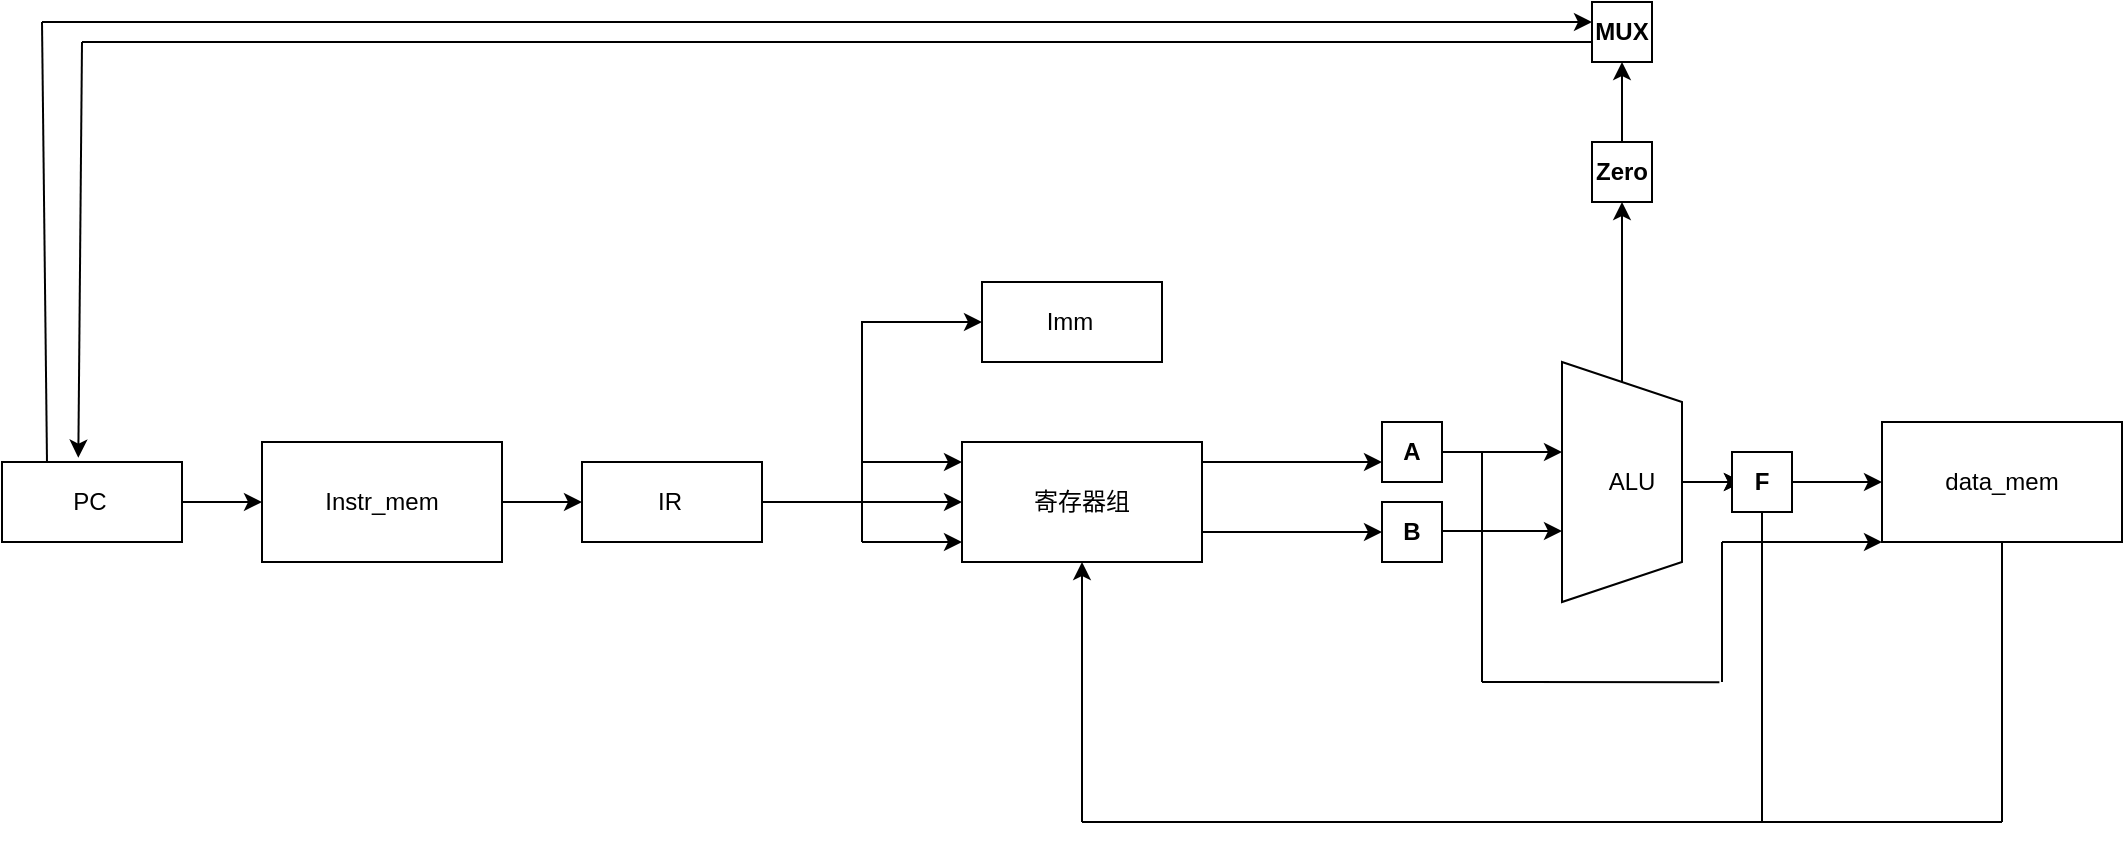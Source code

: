 <mxfile version="21.7.2" type="github">
  <diagram name="第 1 页" id="KUekpJdEbnG0SRrivHRT">
    <mxGraphModel dx="1218" dy="586" grid="1" gridSize="10" guides="1" tooltips="1" connect="1" arrows="1" fold="1" page="1" pageScale="1" pageWidth="827" pageHeight="1169" math="0" shadow="0">
      <root>
        <mxCell id="0" />
        <mxCell id="1" parent="0" />
        <mxCell id="A8PIRrbpSC_gx7RTVFYV-3" value="" style="group" vertex="1" connectable="0" parent="1">
          <mxGeometry x="20" y="300" width="90" height="40" as="geometry" />
        </mxCell>
        <mxCell id="A8PIRrbpSC_gx7RTVFYV-1" value="" style="rounded=0;whiteSpace=wrap;html=1;" vertex="1" parent="A8PIRrbpSC_gx7RTVFYV-3">
          <mxGeometry width="90" height="40" as="geometry" />
        </mxCell>
        <mxCell id="A8PIRrbpSC_gx7RTVFYV-2" value="PC" style="text;strokeColor=none;align=center;fillColor=none;html=1;verticalAlign=middle;whiteSpace=wrap;rounded=0;" vertex="1" parent="A8PIRrbpSC_gx7RTVFYV-3">
          <mxGeometry x="20" y="10" width="47.5" height="20" as="geometry" />
        </mxCell>
        <mxCell id="A8PIRrbpSC_gx7RTVFYV-6" value="" style="group" vertex="1" connectable="0" parent="1">
          <mxGeometry x="150" y="290" width="120" height="60" as="geometry" />
        </mxCell>
        <mxCell id="A8PIRrbpSC_gx7RTVFYV-4" value="" style="rounded=0;whiteSpace=wrap;html=1;" vertex="1" parent="A8PIRrbpSC_gx7RTVFYV-6">
          <mxGeometry width="120" height="60" as="geometry" />
        </mxCell>
        <mxCell id="A8PIRrbpSC_gx7RTVFYV-5" value="Instr_mem" style="text;strokeColor=none;align=center;fillColor=none;html=1;verticalAlign=middle;whiteSpace=wrap;rounded=0;" vertex="1" parent="A8PIRrbpSC_gx7RTVFYV-6">
          <mxGeometry x="30" y="15" width="60" height="30" as="geometry" />
        </mxCell>
        <mxCell id="A8PIRrbpSC_gx7RTVFYV-7" value="" style="endArrow=classic;html=1;rounded=0;entryX=0;entryY=0.5;entryDx=0;entryDy=0;" edge="1" parent="1" target="A8PIRrbpSC_gx7RTVFYV-4">
          <mxGeometry width="50" height="50" relative="1" as="geometry">
            <mxPoint x="110" y="320" as="sourcePoint" />
            <mxPoint x="160" y="270" as="targetPoint" />
          </mxGeometry>
        </mxCell>
        <mxCell id="A8PIRrbpSC_gx7RTVFYV-8" value="" style="group" vertex="1" connectable="0" parent="1">
          <mxGeometry x="310" y="300" width="90" height="40" as="geometry" />
        </mxCell>
        <mxCell id="A8PIRrbpSC_gx7RTVFYV-9" value="" style="rounded=0;whiteSpace=wrap;html=1;" vertex="1" parent="A8PIRrbpSC_gx7RTVFYV-8">
          <mxGeometry width="90" height="40" as="geometry" />
        </mxCell>
        <mxCell id="A8PIRrbpSC_gx7RTVFYV-10" value="IR" style="text;strokeColor=none;align=center;fillColor=none;html=1;verticalAlign=middle;whiteSpace=wrap;rounded=0;" vertex="1" parent="A8PIRrbpSC_gx7RTVFYV-8">
          <mxGeometry x="20" y="10" width="47.5" height="20" as="geometry" />
        </mxCell>
        <mxCell id="A8PIRrbpSC_gx7RTVFYV-12" value="" style="endArrow=classic;html=1;rounded=0;entryX=0;entryY=0.5;entryDx=0;entryDy=0;exitX=1;exitY=0.5;exitDx=0;exitDy=0;" edge="1" parent="1" source="A8PIRrbpSC_gx7RTVFYV-4" target="A8PIRrbpSC_gx7RTVFYV-9">
          <mxGeometry width="50" height="50" relative="1" as="geometry">
            <mxPoint x="130" y="340" as="sourcePoint" />
            <mxPoint x="170" y="340" as="targetPoint" />
          </mxGeometry>
        </mxCell>
        <mxCell id="A8PIRrbpSC_gx7RTVFYV-15" value="" style="group" vertex="1" connectable="0" parent="1">
          <mxGeometry x="500" y="290" width="120" height="60" as="geometry" />
        </mxCell>
        <mxCell id="A8PIRrbpSC_gx7RTVFYV-13" value="" style="rounded=0;whiteSpace=wrap;html=1;" vertex="1" parent="A8PIRrbpSC_gx7RTVFYV-15">
          <mxGeometry width="120" height="60" as="geometry" />
        </mxCell>
        <mxCell id="A8PIRrbpSC_gx7RTVFYV-14" value="寄存器组" style="text;strokeColor=none;align=center;fillColor=none;html=1;verticalAlign=middle;whiteSpace=wrap;rounded=0;" vertex="1" parent="A8PIRrbpSC_gx7RTVFYV-15">
          <mxGeometry x="30" y="15" width="60" height="30" as="geometry" />
        </mxCell>
        <mxCell id="A8PIRrbpSC_gx7RTVFYV-16" value="" style="endArrow=classic;html=1;rounded=0;entryX=0;entryY=0.5;entryDx=0;entryDy=0;exitX=1;exitY=0.5;exitDx=0;exitDy=0;" edge="1" parent="1" source="A8PIRrbpSC_gx7RTVFYV-9" target="A8PIRrbpSC_gx7RTVFYV-13">
          <mxGeometry width="50" height="50" relative="1" as="geometry">
            <mxPoint x="280" y="330" as="sourcePoint" />
            <mxPoint x="320" y="330" as="targetPoint" />
          </mxGeometry>
        </mxCell>
        <mxCell id="A8PIRrbpSC_gx7RTVFYV-18" value="" style="group" vertex="1" connectable="0" parent="1">
          <mxGeometry x="510" y="210" width="90" height="40" as="geometry" />
        </mxCell>
        <mxCell id="A8PIRrbpSC_gx7RTVFYV-19" value="" style="rounded=0;whiteSpace=wrap;html=1;" vertex="1" parent="A8PIRrbpSC_gx7RTVFYV-18">
          <mxGeometry width="90" height="40" as="geometry" />
        </mxCell>
        <mxCell id="A8PIRrbpSC_gx7RTVFYV-20" value="Imm" style="text;strokeColor=none;align=center;fillColor=none;html=1;verticalAlign=middle;whiteSpace=wrap;rounded=0;" vertex="1" parent="A8PIRrbpSC_gx7RTVFYV-18">
          <mxGeometry x="20" y="10" width="47.5" height="20" as="geometry" />
        </mxCell>
        <mxCell id="A8PIRrbpSC_gx7RTVFYV-21" value="" style="endArrow=classic;html=1;rounded=0;entryX=0;entryY=0.5;entryDx=0;entryDy=0;" edge="1" parent="1" target="A8PIRrbpSC_gx7RTVFYV-19">
          <mxGeometry width="50" height="50" relative="1" as="geometry">
            <mxPoint x="450" y="340" as="sourcePoint" />
            <mxPoint x="510" y="330" as="targetPoint" />
            <Array as="points">
              <mxPoint x="450" y="230" />
            </Array>
          </mxGeometry>
        </mxCell>
        <mxCell id="A8PIRrbpSC_gx7RTVFYV-28" value="" style="endArrow=classic;html=1;rounded=0;exitX=1;exitY=0.167;exitDx=0;exitDy=0;exitPerimeter=0;" edge="1" parent="1" source="A8PIRrbpSC_gx7RTVFYV-13">
          <mxGeometry width="50" height="50" relative="1" as="geometry">
            <mxPoint x="670" y="420" as="sourcePoint" />
            <mxPoint x="710" y="300" as="targetPoint" />
          </mxGeometry>
        </mxCell>
        <mxCell id="A8PIRrbpSC_gx7RTVFYV-29" value="" style="endArrow=classic;html=1;rounded=0;entryX=0;entryY=0.5;entryDx=0;entryDy=0;exitX=1;exitY=0.75;exitDx=0;exitDy=0;" edge="1" parent="1" source="A8PIRrbpSC_gx7RTVFYV-13">
          <mxGeometry width="50" height="50" relative="1" as="geometry">
            <mxPoint x="620" y="330" as="sourcePoint" />
            <mxPoint x="710" y="335" as="targetPoint" />
          </mxGeometry>
        </mxCell>
        <mxCell id="A8PIRrbpSC_gx7RTVFYV-42" value="" style="group" vertex="1" connectable="0" parent="1">
          <mxGeometry x="695" y="280" width="60" height="30" as="geometry" />
        </mxCell>
        <mxCell id="A8PIRrbpSC_gx7RTVFYV-39" value="" style="whiteSpace=wrap;html=1;aspect=fixed;" vertex="1" parent="A8PIRrbpSC_gx7RTVFYV-42">
          <mxGeometry x="15" width="30" height="30" as="geometry" />
        </mxCell>
        <mxCell id="A8PIRrbpSC_gx7RTVFYV-40" value="A" style="text;strokeColor=none;align=center;fillColor=none;html=1;verticalAlign=middle;whiteSpace=wrap;rounded=0;fontStyle=1" vertex="1" parent="A8PIRrbpSC_gx7RTVFYV-42">
          <mxGeometry width="60" height="30" as="geometry" />
        </mxCell>
        <mxCell id="A8PIRrbpSC_gx7RTVFYV-43" value="" style="group" vertex="1" connectable="0" parent="1">
          <mxGeometry x="695" y="320" width="60" height="30" as="geometry" />
        </mxCell>
        <mxCell id="A8PIRrbpSC_gx7RTVFYV-44" value="" style="whiteSpace=wrap;html=1;aspect=fixed;" vertex="1" parent="A8PIRrbpSC_gx7RTVFYV-43">
          <mxGeometry x="15" width="30" height="30" as="geometry" />
        </mxCell>
        <mxCell id="A8PIRrbpSC_gx7RTVFYV-45" value="B" style="text;strokeColor=none;align=center;fillColor=none;html=1;verticalAlign=middle;whiteSpace=wrap;rounded=0;fontStyle=1" vertex="1" parent="A8PIRrbpSC_gx7RTVFYV-43">
          <mxGeometry width="60" height="30" as="geometry" />
        </mxCell>
        <mxCell id="A8PIRrbpSC_gx7RTVFYV-48" value="" style="group" vertex="1" connectable="0" parent="1">
          <mxGeometry x="800" y="250" width="65" height="120" as="geometry" />
        </mxCell>
        <mxCell id="A8PIRrbpSC_gx7RTVFYV-46" value="" style="shape=trapezoid;perimeter=trapezoidPerimeter;whiteSpace=wrap;html=1;fixedSize=1;rotation=90;" vertex="1" parent="A8PIRrbpSC_gx7RTVFYV-48">
          <mxGeometry x="-30" y="30" width="120" height="60" as="geometry" />
        </mxCell>
        <mxCell id="A8PIRrbpSC_gx7RTVFYV-57" style="edgeStyle=orthogonalEdgeStyle;rounded=0;orthogonalLoop=1;jettySize=auto;html=1;" edge="1" parent="A8PIRrbpSC_gx7RTVFYV-48" source="A8PIRrbpSC_gx7RTVFYV-47">
          <mxGeometry relative="1" as="geometry">
            <mxPoint x="90" y="60" as="targetPoint" />
          </mxGeometry>
        </mxCell>
        <mxCell id="A8PIRrbpSC_gx7RTVFYV-47" value="ALU" style="text;strokeColor=none;align=center;fillColor=none;html=1;verticalAlign=middle;whiteSpace=wrap;rounded=0;" vertex="1" parent="A8PIRrbpSC_gx7RTVFYV-48">
          <mxGeometry x="5" y="45" width="60" height="30" as="geometry" />
        </mxCell>
        <mxCell id="A8PIRrbpSC_gx7RTVFYV-52" value="" style="endArrow=classic;html=1;rounded=0;" edge="1" parent="1">
          <mxGeometry width="50" height="50" relative="1" as="geometry">
            <mxPoint x="740" y="334.5" as="sourcePoint" />
            <mxPoint x="800" y="334.5" as="targetPoint" />
          </mxGeometry>
        </mxCell>
        <mxCell id="A8PIRrbpSC_gx7RTVFYV-51" value="" style="endArrow=classic;html=1;rounded=0;" edge="1" parent="1">
          <mxGeometry width="50" height="50" relative="1" as="geometry">
            <mxPoint x="740" y="295" as="sourcePoint" />
            <mxPoint x="800" y="295" as="targetPoint" />
          </mxGeometry>
        </mxCell>
        <mxCell id="A8PIRrbpSC_gx7RTVFYV-56" value="" style="endArrow=classic;html=1;rounded=0;" edge="1" parent="1">
          <mxGeometry width="50" height="50" relative="1" as="geometry">
            <mxPoint x="860" y="310" as="sourcePoint" />
            <mxPoint x="890" y="310" as="targetPoint" />
          </mxGeometry>
        </mxCell>
        <mxCell id="A8PIRrbpSC_gx7RTVFYV-58" value="" style="group" vertex="1" connectable="0" parent="1">
          <mxGeometry x="800" y="140" width="60" height="30" as="geometry" />
        </mxCell>
        <mxCell id="A8PIRrbpSC_gx7RTVFYV-59" value="" style="whiteSpace=wrap;html=1;aspect=fixed;" vertex="1" parent="A8PIRrbpSC_gx7RTVFYV-58">
          <mxGeometry x="15" width="30" height="30" as="geometry" />
        </mxCell>
        <mxCell id="A8PIRrbpSC_gx7RTVFYV-60" value="Zero" style="text;strokeColor=none;align=center;fillColor=none;html=1;verticalAlign=middle;whiteSpace=wrap;rounded=0;fontStyle=1" vertex="1" parent="A8PIRrbpSC_gx7RTVFYV-58">
          <mxGeometry width="60" height="30" as="geometry" />
        </mxCell>
        <mxCell id="A8PIRrbpSC_gx7RTVFYV-61" value="" style="endArrow=classic;html=1;rounded=0;exitX=0;exitY=0.5;exitDx=0;exitDy=0;entryX=0.5;entryY=1;entryDx=0;entryDy=0;" edge="1" parent="1" source="A8PIRrbpSC_gx7RTVFYV-46" target="A8PIRrbpSC_gx7RTVFYV-60">
          <mxGeometry width="50" height="50" relative="1" as="geometry">
            <mxPoint x="860" y="300" as="sourcePoint" />
            <mxPoint x="910" y="250" as="targetPoint" />
          </mxGeometry>
        </mxCell>
        <mxCell id="A8PIRrbpSC_gx7RTVFYV-67" value="" style="endArrow=classic;html=1;rounded=0;exitX=0.5;exitY=0;exitDx=0;exitDy=0;entryX=0.5;entryY=1;entryDx=0;entryDy=0;" edge="1" parent="1" source="A8PIRrbpSC_gx7RTVFYV-60" target="A8PIRrbpSC_gx7RTVFYV-66">
          <mxGeometry width="50" height="50" relative="1" as="geometry">
            <mxPoint x="670" y="330" as="sourcePoint" />
            <mxPoint x="720" y="280" as="targetPoint" />
          </mxGeometry>
        </mxCell>
        <mxCell id="A8PIRrbpSC_gx7RTVFYV-72" value="" style="endArrow=none;html=1;rounded=0;entryX=0.167;entryY=0.333;entryDx=0;entryDy=0;entryPerimeter=0;" edge="1" parent="1" target="A8PIRrbpSC_gx7RTVFYV-66">
          <mxGeometry width="50" height="50" relative="1" as="geometry">
            <mxPoint x="40" y="80" as="sourcePoint" />
            <mxPoint x="250" y="80" as="targetPoint" />
          </mxGeometry>
        </mxCell>
        <mxCell id="A8PIRrbpSC_gx7RTVFYV-73" value="" style="endArrow=classic;html=1;rounded=0;" edge="1" parent="1">
          <mxGeometry width="50" height="50" relative="1" as="geometry">
            <mxPoint x="755" y="80" as="sourcePoint" />
            <mxPoint x="815" y="80" as="targetPoint" />
          </mxGeometry>
        </mxCell>
        <mxCell id="A8PIRrbpSC_gx7RTVFYV-74" value="" style="endArrow=none;html=1;rounded=0;" edge="1" parent="1">
          <mxGeometry width="50" height="50" relative="1" as="geometry">
            <mxPoint x="60" y="90" as="sourcePoint" />
            <mxPoint x="820" y="90" as="targetPoint" />
          </mxGeometry>
        </mxCell>
        <mxCell id="A8PIRrbpSC_gx7RTVFYV-64" value="" style="group" vertex="1" connectable="0" parent="1">
          <mxGeometry x="800" y="70" width="60" height="30" as="geometry" />
        </mxCell>
        <mxCell id="A8PIRrbpSC_gx7RTVFYV-65" value="" style="whiteSpace=wrap;html=1;aspect=fixed;" vertex="1" parent="A8PIRrbpSC_gx7RTVFYV-64">
          <mxGeometry x="15" width="30" height="30" as="geometry" />
        </mxCell>
        <mxCell id="A8PIRrbpSC_gx7RTVFYV-66" value="MUX" style="text;strokeColor=none;align=center;fillColor=none;html=1;verticalAlign=middle;whiteSpace=wrap;rounded=0;fontStyle=1" vertex="1" parent="A8PIRrbpSC_gx7RTVFYV-64">
          <mxGeometry width="60" height="30" as="geometry" />
        </mxCell>
        <mxCell id="A8PIRrbpSC_gx7RTVFYV-75" value="" style="endArrow=classic;html=1;rounded=0;entryX=0.424;entryY=-0.054;entryDx=0;entryDy=0;entryPerimeter=0;" edge="1" parent="1" target="A8PIRrbpSC_gx7RTVFYV-1">
          <mxGeometry width="50" height="50" relative="1" as="geometry">
            <mxPoint x="60" y="90" as="sourcePoint" />
            <mxPoint x="340" y="280" as="targetPoint" />
          </mxGeometry>
        </mxCell>
        <mxCell id="A8PIRrbpSC_gx7RTVFYV-76" value="" style="endArrow=none;html=1;rounded=0;exitX=0.25;exitY=0;exitDx=0;exitDy=0;" edge="1" parent="1" source="A8PIRrbpSC_gx7RTVFYV-1">
          <mxGeometry width="50" height="50" relative="1" as="geometry">
            <mxPoint x="290" y="330" as="sourcePoint" />
            <mxPoint x="40" y="80" as="targetPoint" />
          </mxGeometry>
        </mxCell>
        <mxCell id="A8PIRrbpSC_gx7RTVFYV-77" value="" style="group" vertex="1" connectable="0" parent="1">
          <mxGeometry x="960" y="280" width="120" height="60" as="geometry" />
        </mxCell>
        <mxCell id="A8PIRrbpSC_gx7RTVFYV-78" value="" style="rounded=0;whiteSpace=wrap;html=1;" vertex="1" parent="A8PIRrbpSC_gx7RTVFYV-77">
          <mxGeometry width="120" height="60" as="geometry" />
        </mxCell>
        <mxCell id="A8PIRrbpSC_gx7RTVFYV-79" value="data_mem" style="text;strokeColor=none;align=center;fillColor=none;html=1;verticalAlign=middle;whiteSpace=wrap;rounded=0;" vertex="1" parent="A8PIRrbpSC_gx7RTVFYV-77">
          <mxGeometry x="30" y="15" width="60" height="30" as="geometry" />
        </mxCell>
        <mxCell id="A8PIRrbpSC_gx7RTVFYV-80" value="" style="endArrow=classic;html=1;rounded=0;entryX=0;entryY=0.5;entryDx=0;entryDy=0;" edge="1" parent="1" target="A8PIRrbpSC_gx7RTVFYV-78">
          <mxGeometry width="50" height="50" relative="1" as="geometry">
            <mxPoint x="910" y="310" as="sourcePoint" />
            <mxPoint x="940" y="280" as="targetPoint" />
          </mxGeometry>
        </mxCell>
        <mxCell id="A8PIRrbpSC_gx7RTVFYV-53" value="" style="group" vertex="1" connectable="0" parent="1">
          <mxGeometry x="870" y="295" width="60" height="30" as="geometry" />
        </mxCell>
        <mxCell id="A8PIRrbpSC_gx7RTVFYV-54" value="" style="whiteSpace=wrap;html=1;aspect=fixed;" vertex="1" parent="A8PIRrbpSC_gx7RTVFYV-53">
          <mxGeometry x="15" width="30" height="30" as="geometry" />
        </mxCell>
        <mxCell id="A8PIRrbpSC_gx7RTVFYV-55" value="F" style="text;strokeColor=none;align=center;fillColor=none;html=1;verticalAlign=middle;whiteSpace=wrap;rounded=0;fontStyle=1" vertex="1" parent="A8PIRrbpSC_gx7RTVFYV-53">
          <mxGeometry width="60" height="30" as="geometry" />
        </mxCell>
        <mxCell id="A8PIRrbpSC_gx7RTVFYV-83" value="" style="endArrow=classic;html=1;rounded=0;entryX=0;entryY=1;entryDx=0;entryDy=0;" edge="1" parent="1" target="A8PIRrbpSC_gx7RTVFYV-78">
          <mxGeometry width="50" height="50" relative="1" as="geometry">
            <mxPoint x="880" y="340" as="sourcePoint" />
            <mxPoint x="940" y="280" as="targetPoint" />
          </mxGeometry>
        </mxCell>
        <mxCell id="A8PIRrbpSC_gx7RTVFYV-84" value="" style="endArrow=none;html=1;rounded=0;" edge="1" parent="1">
          <mxGeometry width="50" height="50" relative="1" as="geometry">
            <mxPoint x="880" y="410" as="sourcePoint" />
            <mxPoint x="880" y="340" as="targetPoint" />
          </mxGeometry>
        </mxCell>
        <mxCell id="A8PIRrbpSC_gx7RTVFYV-85" value="" style="endArrow=none;html=1;rounded=0;entryX=-0.011;entryY=0.869;entryDx=0;entryDy=0;entryPerimeter=0;" edge="1" parent="1">
          <mxGeometry width="50" height="50" relative="1" as="geometry">
            <mxPoint x="760" y="410" as="sourcePoint" />
            <mxPoint x="878.68" y="410.14" as="targetPoint" />
          </mxGeometry>
        </mxCell>
        <mxCell id="A8PIRrbpSC_gx7RTVFYV-86" value="" style="endArrow=none;html=1;rounded=0;" edge="1" parent="1">
          <mxGeometry width="50" height="50" relative="1" as="geometry">
            <mxPoint x="760" y="410" as="sourcePoint" />
            <mxPoint x="760" y="295" as="targetPoint" />
          </mxGeometry>
        </mxCell>
        <mxCell id="A8PIRrbpSC_gx7RTVFYV-87" value="" style="endArrow=classic;html=1;rounded=0;entryX=0.5;entryY=1;entryDx=0;entryDy=0;" edge="1" parent="1" target="A8PIRrbpSC_gx7RTVFYV-13">
          <mxGeometry width="50" height="50" relative="1" as="geometry">
            <mxPoint x="560" y="480" as="sourcePoint" />
            <mxPoint x="910" y="610" as="targetPoint" />
          </mxGeometry>
        </mxCell>
        <mxCell id="A8PIRrbpSC_gx7RTVFYV-88" value="" style="endArrow=none;html=1;rounded=0;" edge="1" parent="1">
          <mxGeometry width="50" height="50" relative="1" as="geometry">
            <mxPoint x="560" y="480" as="sourcePoint" />
            <mxPoint x="1020" y="480" as="targetPoint" />
          </mxGeometry>
        </mxCell>
        <mxCell id="A8PIRrbpSC_gx7RTVFYV-90" value="" style="endArrow=none;html=1;rounded=0;entryX=0.5;entryY=1;entryDx=0;entryDy=0;" edge="1" parent="1" target="A8PIRrbpSC_gx7RTVFYV-55">
          <mxGeometry width="50" height="50" relative="1" as="geometry">
            <mxPoint x="900" y="480" as="sourcePoint" />
            <mxPoint x="940" y="280" as="targetPoint" />
          </mxGeometry>
        </mxCell>
        <mxCell id="A8PIRrbpSC_gx7RTVFYV-91" value="" style="endArrow=none;html=1;rounded=0;entryX=0.5;entryY=1;entryDx=0;entryDy=0;" edge="1" parent="1" target="A8PIRrbpSC_gx7RTVFYV-78">
          <mxGeometry width="50" height="50" relative="1" as="geometry">
            <mxPoint x="1020" y="480" as="sourcePoint" />
            <mxPoint x="910" y="335" as="targetPoint" />
          </mxGeometry>
        </mxCell>
        <mxCell id="A8PIRrbpSC_gx7RTVFYV-92" value="" style="endArrow=classic;html=1;rounded=0;" edge="1" parent="1">
          <mxGeometry width="50" height="50" relative="1" as="geometry">
            <mxPoint x="450" y="340" as="sourcePoint" />
            <mxPoint x="500" y="340" as="targetPoint" />
          </mxGeometry>
        </mxCell>
        <mxCell id="A8PIRrbpSC_gx7RTVFYV-93" value="" style="endArrow=classic;html=1;rounded=0;" edge="1" parent="1">
          <mxGeometry width="50" height="50" relative="1" as="geometry">
            <mxPoint x="450" y="300" as="sourcePoint" />
            <mxPoint x="500" y="300" as="targetPoint" />
          </mxGeometry>
        </mxCell>
      </root>
    </mxGraphModel>
  </diagram>
</mxfile>
